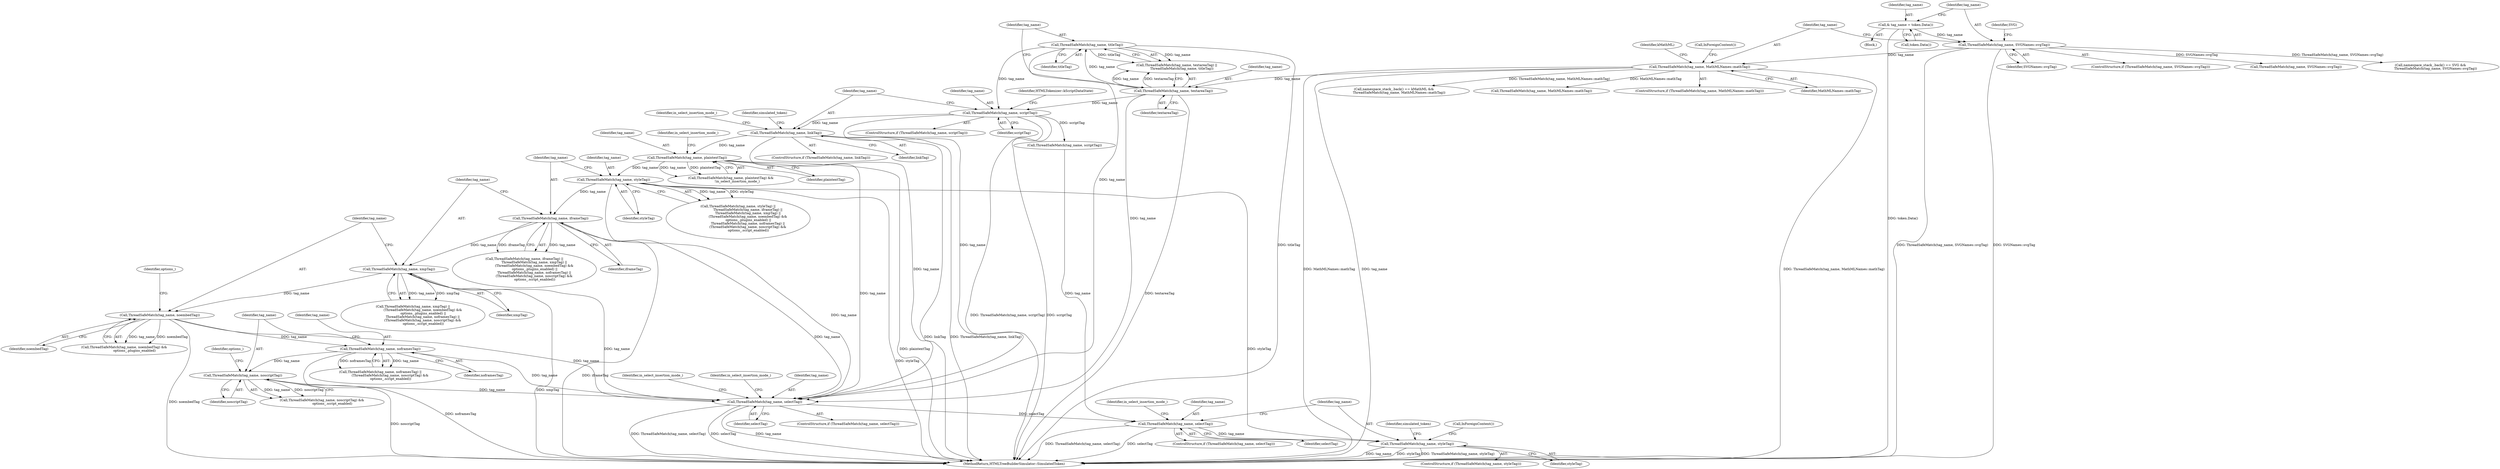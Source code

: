 digraph "0_Chrome_133bc5c262b2555af223263452e9875a95db9eb7@API" {
"1000236" [label="(Call,ThreadSafeMatch(tag_name, selectTag))"];
"1000226" [label="(Call,ThreadSafeMatch(tag_name, noscriptTag))"];
"1000222" [label="(Call,ThreadSafeMatch(tag_name, noframesTag))"];
"1000215" [label="(Call,ThreadSafeMatch(tag_name, noembedTag))"];
"1000210" [label="(Call,ThreadSafeMatch(tag_name, xmpTag))"];
"1000206" [label="(Call,ThreadSafeMatch(tag_name, iframeTag))"];
"1000202" [label="(Call,ThreadSafeMatch(tag_name, styleTag))"];
"1000191" [label="(Call,ThreadSafeMatch(tag_name, plaintextTag))"];
"1000177" [label="(Call,ThreadSafeMatch(tag_name, linkTag))"];
"1000166" [label="(Call,ThreadSafeMatch(tag_name, scriptTag))"];
"1000158" [label="(Call,ThreadSafeMatch(tag_name, titleTag))"];
"1000155" [label="(Call,ThreadSafeMatch(tag_name, textareaTag))"];
"1000124" [label="(Call,ThreadSafeMatch(tag_name, MathMLNames::mathTag))"];
"1000118" [label="(Call,ThreadSafeMatch(tag_name, SVGNames::svgTag))"];
"1000114" [label="(Call,& tag_name = token.Data())"];
"1000315" [label="(Call,ThreadSafeMatch(tag_name, selectTag))"];
"1000323" [label="(Call,ThreadSafeMatch(tag_name, styleTag))"];
"1000222" [label="(Call,ThreadSafeMatch(tag_name, noframesTag))"];
"1000116" [label="(Call,token.Data())"];
"1000192" [label="(Identifier,tag_name)"];
"1000205" [label="(Call,ThreadSafeMatch(tag_name, iframeTag) ||\n                   ThreadSafeMatch(tag_name, xmpTag) ||\n                   (ThreadSafeMatch(tag_name, noembedTag) &&\n                    options_.plugins_enabled) ||\n                   ThreadSafeMatch(tag_name, noframesTag) ||\n                   (ThreadSafeMatch(tag_name, noscriptTag) &&\n                    options_.script_enabled))"];
"1000219" [label="(Identifier,options_)"];
"1000125" [label="(Identifier,tag_name)"];
"1000235" [label="(ControlStructure,if (ThreadSafeMatch(tag_name, selectTag)))"];
"1000327" [label="(Identifier,simulated_token)"];
"1000302" [label="(Call,ThreadSafeMatch(tag_name, scriptTag))"];
"1000208" [label="(Identifier,iframeTag)"];
"1000119" [label="(Identifier,tag_name)"];
"1000166" [label="(Call,ThreadSafeMatch(tag_name, scriptTag))"];
"1000202" [label="(Call,ThreadSafeMatch(tag_name, styleTag))"];
"1000128" [label="(Identifier,kMathML)"];
"1000227" [label="(Identifier,tag_name)"];
"1000211" [label="(Identifier,tag_name)"];
"1000230" [label="(Identifier,options_)"];
"1000280" [label="(Call,namespace_stack_.back() == kMathML &&\n          ThreadSafeMatch(tag_name, MathMLNames::mathTag))"];
"1000314" [label="(ControlStructure,if (ThreadSafeMatch(tag_name, selectTag)))"];
"1000131" [label="(Call,InForeignContent())"];
"1000241" [label="(Identifier,in_select_insertion_mode_)"];
"1000323" [label="(Call,ThreadSafeMatch(tag_name, styleTag))"];
"1000335" [label="(MethodReturn,HTMLTreeBuilderSimulator::SimulatedToken)"];
"1000320" [label="(Identifier,in_select_insertion_mode_)"];
"1000246" [label="(Identifier,in_select_insertion_mode_)"];
"1000316" [label="(Identifier,tag_name)"];
"1000324" [label="(Identifier,tag_name)"];
"1000223" [label="(Identifier,tag_name)"];
"1000322" [label="(ControlStructure,if (ThreadSafeMatch(tag_name, styleTag)))"];
"1000117" [label="(ControlStructure,if (ThreadSafeMatch(tag_name, SVGNames::svgTag)))"];
"1000276" [label="(Call,ThreadSafeMatch(tag_name, SVGNames::svgTag))"];
"1000217" [label="(Identifier,noembedTag)"];
"1000204" [label="(Identifier,styleTag)"];
"1000165" [label="(ControlStructure,if (ThreadSafeMatch(tag_name, scriptTag)))"];
"1000215" [label="(Call,ThreadSafeMatch(tag_name, noembedTag))"];
"1000171" [label="(Identifier,HTMLTokenizer::kScriptDataState)"];
"1000317" [label="(Identifier,selectTag)"];
"1000177" [label="(Call,ThreadSafeMatch(tag_name, linkTag))"];
"1000284" [label="(Call,ThreadSafeMatch(tag_name, MathMLNames::mathTag))"];
"1000216" [label="(Identifier,tag_name)"];
"1000168" [label="(Identifier,scriptTag)"];
"1000238" [label="(Identifier,selectTag)"];
"1000190" [label="(Call,ThreadSafeMatch(tag_name, plaintextTag) &&\n            !in_select_insertion_mode_)"];
"1000112" [label="(Block,)"];
"1000158" [label="(Call,ThreadSafeMatch(tag_name, titleTag))"];
"1000193" [label="(Identifier,plaintextTag)"];
"1000114" [label="(Call,& tag_name = token.Data())"];
"1000178" [label="(Identifier,tag_name)"];
"1000124" [label="(Call,ThreadSafeMatch(tag_name, MathMLNames::mathTag))"];
"1000272" [label="(Call,namespace_stack_.back() == SVG &&\n          ThreadSafeMatch(tag_name, SVGNames::svgTag))"];
"1000226" [label="(Call,ThreadSafeMatch(tag_name, noscriptTag))"];
"1000206" [label="(Call,ThreadSafeMatch(tag_name, iframeTag))"];
"1000115" [label="(Identifier,tag_name)"];
"1000330" [label="(Call,InForeignContent())"];
"1000176" [label="(ControlStructure,if (ThreadSafeMatch(tag_name, linkTag)))"];
"1000210" [label="(Call,ThreadSafeMatch(tag_name, xmpTag))"];
"1000236" [label="(Call,ThreadSafeMatch(tag_name, selectTag))"];
"1000203" [label="(Identifier,tag_name)"];
"1000120" [label="(Identifier,SVGNames::svgTag)"];
"1000122" [label="(Identifier,SVG)"];
"1000201" [label="(Call,ThreadSafeMatch(tag_name, styleTag) ||\n                   ThreadSafeMatch(tag_name, iframeTag) ||\n                   ThreadSafeMatch(tag_name, xmpTag) ||\n                   (ThreadSafeMatch(tag_name, noembedTag) &&\n                    options_.plugins_enabled) ||\n                   ThreadSafeMatch(tag_name, noframesTag) ||\n                   (ThreadSafeMatch(tag_name, noscriptTag) &&\n                    options_.script_enabled))"];
"1000167" [label="(Identifier,tag_name)"];
"1000209" [label="(Call,ThreadSafeMatch(tag_name, xmpTag) ||\n                   (ThreadSafeMatch(tag_name, noembedTag) &&\n                    options_.plugins_enabled) ||\n                   ThreadSafeMatch(tag_name, noframesTag) ||\n                   (ThreadSafeMatch(tag_name, noscriptTag) &&\n                    options_.script_enabled))"];
"1000157" [label="(Identifier,textareaTag)"];
"1000123" [label="(ControlStructure,if (ThreadSafeMatch(tag_name, MathMLNames::mathTag)))"];
"1000155" [label="(Call,ThreadSafeMatch(tag_name, textareaTag))"];
"1000212" [label="(Identifier,xmpTag)"];
"1000187" [label="(Identifier,in_select_insertion_mode_)"];
"1000126" [label="(Identifier,MathMLNames::mathTag)"];
"1000159" [label="(Identifier,tag_name)"];
"1000207" [label="(Identifier,tag_name)"];
"1000221" [label="(Call,ThreadSafeMatch(tag_name, noframesTag) ||\n                   (ThreadSafeMatch(tag_name, noscriptTag) &&\n                    options_.script_enabled))"];
"1000214" [label="(Call,ThreadSafeMatch(tag_name, noembedTag) &&\n                    options_.plugins_enabled)"];
"1000315" [label="(Call,ThreadSafeMatch(tag_name, selectTag))"];
"1000237" [label="(Identifier,tag_name)"];
"1000228" [label="(Identifier,noscriptTag)"];
"1000225" [label="(Call,ThreadSafeMatch(tag_name, noscriptTag) &&\n                    options_.script_enabled)"];
"1000118" [label="(Call,ThreadSafeMatch(tag_name, SVGNames::svgTag))"];
"1000195" [label="(Identifier,in_select_insertion_mode_)"];
"1000182" [label="(Identifier,simulated_token)"];
"1000325" [label="(Identifier,styleTag)"];
"1000156" [label="(Identifier,tag_name)"];
"1000224" [label="(Identifier,noframesTag)"];
"1000191" [label="(Call,ThreadSafeMatch(tag_name, plaintextTag))"];
"1000179" [label="(Identifier,linkTag)"];
"1000160" [label="(Identifier,titleTag)"];
"1000154" [label="(Call,ThreadSafeMatch(tag_name, textareaTag) ||\n          ThreadSafeMatch(tag_name, titleTag))"];
"1000236" -> "1000235"  [label="AST: "];
"1000236" -> "1000238"  [label="CFG: "];
"1000237" -> "1000236"  [label="AST: "];
"1000238" -> "1000236"  [label="AST: "];
"1000241" -> "1000236"  [label="CFG: "];
"1000246" -> "1000236"  [label="CFG: "];
"1000236" -> "1000335"  [label="DDG: tag_name"];
"1000236" -> "1000335"  [label="DDG: ThreadSafeMatch(tag_name, selectTag)"];
"1000236" -> "1000335"  [label="DDG: selectTag"];
"1000226" -> "1000236"  [label="DDG: tag_name"];
"1000222" -> "1000236"  [label="DDG: tag_name"];
"1000215" -> "1000236"  [label="DDG: tag_name"];
"1000166" -> "1000236"  [label="DDG: tag_name"];
"1000202" -> "1000236"  [label="DDG: tag_name"];
"1000206" -> "1000236"  [label="DDG: tag_name"];
"1000210" -> "1000236"  [label="DDG: tag_name"];
"1000155" -> "1000236"  [label="DDG: tag_name"];
"1000191" -> "1000236"  [label="DDG: tag_name"];
"1000177" -> "1000236"  [label="DDG: tag_name"];
"1000158" -> "1000236"  [label="DDG: tag_name"];
"1000236" -> "1000315"  [label="DDG: selectTag"];
"1000226" -> "1000225"  [label="AST: "];
"1000226" -> "1000228"  [label="CFG: "];
"1000227" -> "1000226"  [label="AST: "];
"1000228" -> "1000226"  [label="AST: "];
"1000230" -> "1000226"  [label="CFG: "];
"1000225" -> "1000226"  [label="CFG: "];
"1000226" -> "1000335"  [label="DDG: noscriptTag"];
"1000226" -> "1000225"  [label="DDG: tag_name"];
"1000226" -> "1000225"  [label="DDG: noscriptTag"];
"1000222" -> "1000226"  [label="DDG: tag_name"];
"1000222" -> "1000221"  [label="AST: "];
"1000222" -> "1000224"  [label="CFG: "];
"1000223" -> "1000222"  [label="AST: "];
"1000224" -> "1000222"  [label="AST: "];
"1000227" -> "1000222"  [label="CFG: "];
"1000221" -> "1000222"  [label="CFG: "];
"1000222" -> "1000335"  [label="DDG: noframesTag"];
"1000222" -> "1000221"  [label="DDG: tag_name"];
"1000222" -> "1000221"  [label="DDG: noframesTag"];
"1000215" -> "1000222"  [label="DDG: tag_name"];
"1000215" -> "1000214"  [label="AST: "];
"1000215" -> "1000217"  [label="CFG: "];
"1000216" -> "1000215"  [label="AST: "];
"1000217" -> "1000215"  [label="AST: "];
"1000219" -> "1000215"  [label="CFG: "];
"1000214" -> "1000215"  [label="CFG: "];
"1000215" -> "1000335"  [label="DDG: noembedTag"];
"1000215" -> "1000214"  [label="DDG: tag_name"];
"1000215" -> "1000214"  [label="DDG: noembedTag"];
"1000210" -> "1000215"  [label="DDG: tag_name"];
"1000210" -> "1000209"  [label="AST: "];
"1000210" -> "1000212"  [label="CFG: "];
"1000211" -> "1000210"  [label="AST: "];
"1000212" -> "1000210"  [label="AST: "];
"1000216" -> "1000210"  [label="CFG: "];
"1000209" -> "1000210"  [label="CFG: "];
"1000210" -> "1000335"  [label="DDG: xmpTag"];
"1000210" -> "1000209"  [label="DDG: tag_name"];
"1000210" -> "1000209"  [label="DDG: xmpTag"];
"1000206" -> "1000210"  [label="DDG: tag_name"];
"1000206" -> "1000205"  [label="AST: "];
"1000206" -> "1000208"  [label="CFG: "];
"1000207" -> "1000206"  [label="AST: "];
"1000208" -> "1000206"  [label="AST: "];
"1000211" -> "1000206"  [label="CFG: "];
"1000205" -> "1000206"  [label="CFG: "];
"1000206" -> "1000335"  [label="DDG: iframeTag"];
"1000206" -> "1000205"  [label="DDG: tag_name"];
"1000206" -> "1000205"  [label="DDG: iframeTag"];
"1000202" -> "1000206"  [label="DDG: tag_name"];
"1000202" -> "1000201"  [label="AST: "];
"1000202" -> "1000204"  [label="CFG: "];
"1000203" -> "1000202"  [label="AST: "];
"1000204" -> "1000202"  [label="AST: "];
"1000207" -> "1000202"  [label="CFG: "];
"1000201" -> "1000202"  [label="CFG: "];
"1000202" -> "1000335"  [label="DDG: styleTag"];
"1000202" -> "1000201"  [label="DDG: tag_name"];
"1000202" -> "1000201"  [label="DDG: styleTag"];
"1000191" -> "1000202"  [label="DDG: tag_name"];
"1000202" -> "1000323"  [label="DDG: styleTag"];
"1000191" -> "1000190"  [label="AST: "];
"1000191" -> "1000193"  [label="CFG: "];
"1000192" -> "1000191"  [label="AST: "];
"1000193" -> "1000191"  [label="AST: "];
"1000195" -> "1000191"  [label="CFG: "];
"1000190" -> "1000191"  [label="CFG: "];
"1000191" -> "1000335"  [label="DDG: plaintextTag"];
"1000191" -> "1000190"  [label="DDG: tag_name"];
"1000191" -> "1000190"  [label="DDG: plaintextTag"];
"1000177" -> "1000191"  [label="DDG: tag_name"];
"1000177" -> "1000176"  [label="AST: "];
"1000177" -> "1000179"  [label="CFG: "];
"1000178" -> "1000177"  [label="AST: "];
"1000179" -> "1000177"  [label="AST: "];
"1000182" -> "1000177"  [label="CFG: "];
"1000187" -> "1000177"  [label="CFG: "];
"1000177" -> "1000335"  [label="DDG: linkTag"];
"1000177" -> "1000335"  [label="DDG: ThreadSafeMatch(tag_name, linkTag)"];
"1000166" -> "1000177"  [label="DDG: tag_name"];
"1000166" -> "1000165"  [label="AST: "];
"1000166" -> "1000168"  [label="CFG: "];
"1000167" -> "1000166"  [label="AST: "];
"1000168" -> "1000166"  [label="AST: "];
"1000171" -> "1000166"  [label="CFG: "];
"1000178" -> "1000166"  [label="CFG: "];
"1000166" -> "1000335"  [label="DDG: scriptTag"];
"1000166" -> "1000335"  [label="DDG: ThreadSafeMatch(tag_name, scriptTag)"];
"1000158" -> "1000166"  [label="DDG: tag_name"];
"1000155" -> "1000166"  [label="DDG: tag_name"];
"1000166" -> "1000302"  [label="DDG: scriptTag"];
"1000158" -> "1000154"  [label="AST: "];
"1000158" -> "1000160"  [label="CFG: "];
"1000159" -> "1000158"  [label="AST: "];
"1000160" -> "1000158"  [label="AST: "];
"1000154" -> "1000158"  [label="CFG: "];
"1000158" -> "1000335"  [label="DDG: titleTag"];
"1000158" -> "1000154"  [label="DDG: tag_name"];
"1000158" -> "1000154"  [label="DDG: titleTag"];
"1000155" -> "1000158"  [label="DDG: tag_name"];
"1000155" -> "1000154"  [label="AST: "];
"1000155" -> "1000157"  [label="CFG: "];
"1000156" -> "1000155"  [label="AST: "];
"1000157" -> "1000155"  [label="AST: "];
"1000159" -> "1000155"  [label="CFG: "];
"1000154" -> "1000155"  [label="CFG: "];
"1000155" -> "1000335"  [label="DDG: textareaTag"];
"1000155" -> "1000154"  [label="DDG: tag_name"];
"1000155" -> "1000154"  [label="DDG: textareaTag"];
"1000124" -> "1000155"  [label="DDG: tag_name"];
"1000124" -> "1000123"  [label="AST: "];
"1000124" -> "1000126"  [label="CFG: "];
"1000125" -> "1000124"  [label="AST: "];
"1000126" -> "1000124"  [label="AST: "];
"1000128" -> "1000124"  [label="CFG: "];
"1000131" -> "1000124"  [label="CFG: "];
"1000124" -> "1000335"  [label="DDG: MathMLNames::mathTag"];
"1000124" -> "1000335"  [label="DDG: tag_name"];
"1000124" -> "1000335"  [label="DDG: ThreadSafeMatch(tag_name, MathMLNames::mathTag)"];
"1000118" -> "1000124"  [label="DDG: tag_name"];
"1000124" -> "1000280"  [label="DDG: ThreadSafeMatch(tag_name, MathMLNames::mathTag)"];
"1000124" -> "1000284"  [label="DDG: MathMLNames::mathTag"];
"1000118" -> "1000117"  [label="AST: "];
"1000118" -> "1000120"  [label="CFG: "];
"1000119" -> "1000118"  [label="AST: "];
"1000120" -> "1000118"  [label="AST: "];
"1000122" -> "1000118"  [label="CFG: "];
"1000125" -> "1000118"  [label="CFG: "];
"1000118" -> "1000335"  [label="DDG: ThreadSafeMatch(tag_name, SVGNames::svgTag)"];
"1000118" -> "1000335"  [label="DDG: SVGNames::svgTag"];
"1000114" -> "1000118"  [label="DDG: tag_name"];
"1000118" -> "1000272"  [label="DDG: ThreadSafeMatch(tag_name, SVGNames::svgTag)"];
"1000118" -> "1000276"  [label="DDG: SVGNames::svgTag"];
"1000114" -> "1000112"  [label="AST: "];
"1000114" -> "1000116"  [label="CFG: "];
"1000115" -> "1000114"  [label="AST: "];
"1000116" -> "1000114"  [label="AST: "];
"1000119" -> "1000114"  [label="CFG: "];
"1000114" -> "1000335"  [label="DDG: token.Data()"];
"1000315" -> "1000314"  [label="AST: "];
"1000315" -> "1000317"  [label="CFG: "];
"1000316" -> "1000315"  [label="AST: "];
"1000317" -> "1000315"  [label="AST: "];
"1000320" -> "1000315"  [label="CFG: "];
"1000324" -> "1000315"  [label="CFG: "];
"1000315" -> "1000335"  [label="DDG: ThreadSafeMatch(tag_name, selectTag)"];
"1000315" -> "1000335"  [label="DDG: selectTag"];
"1000302" -> "1000315"  [label="DDG: tag_name"];
"1000315" -> "1000323"  [label="DDG: tag_name"];
"1000323" -> "1000322"  [label="AST: "];
"1000323" -> "1000325"  [label="CFG: "];
"1000324" -> "1000323"  [label="AST: "];
"1000325" -> "1000323"  [label="AST: "];
"1000327" -> "1000323"  [label="CFG: "];
"1000330" -> "1000323"  [label="CFG: "];
"1000323" -> "1000335"  [label="DDG: tag_name"];
"1000323" -> "1000335"  [label="DDG: styleTag"];
"1000323" -> "1000335"  [label="DDG: ThreadSafeMatch(tag_name, styleTag)"];
}
